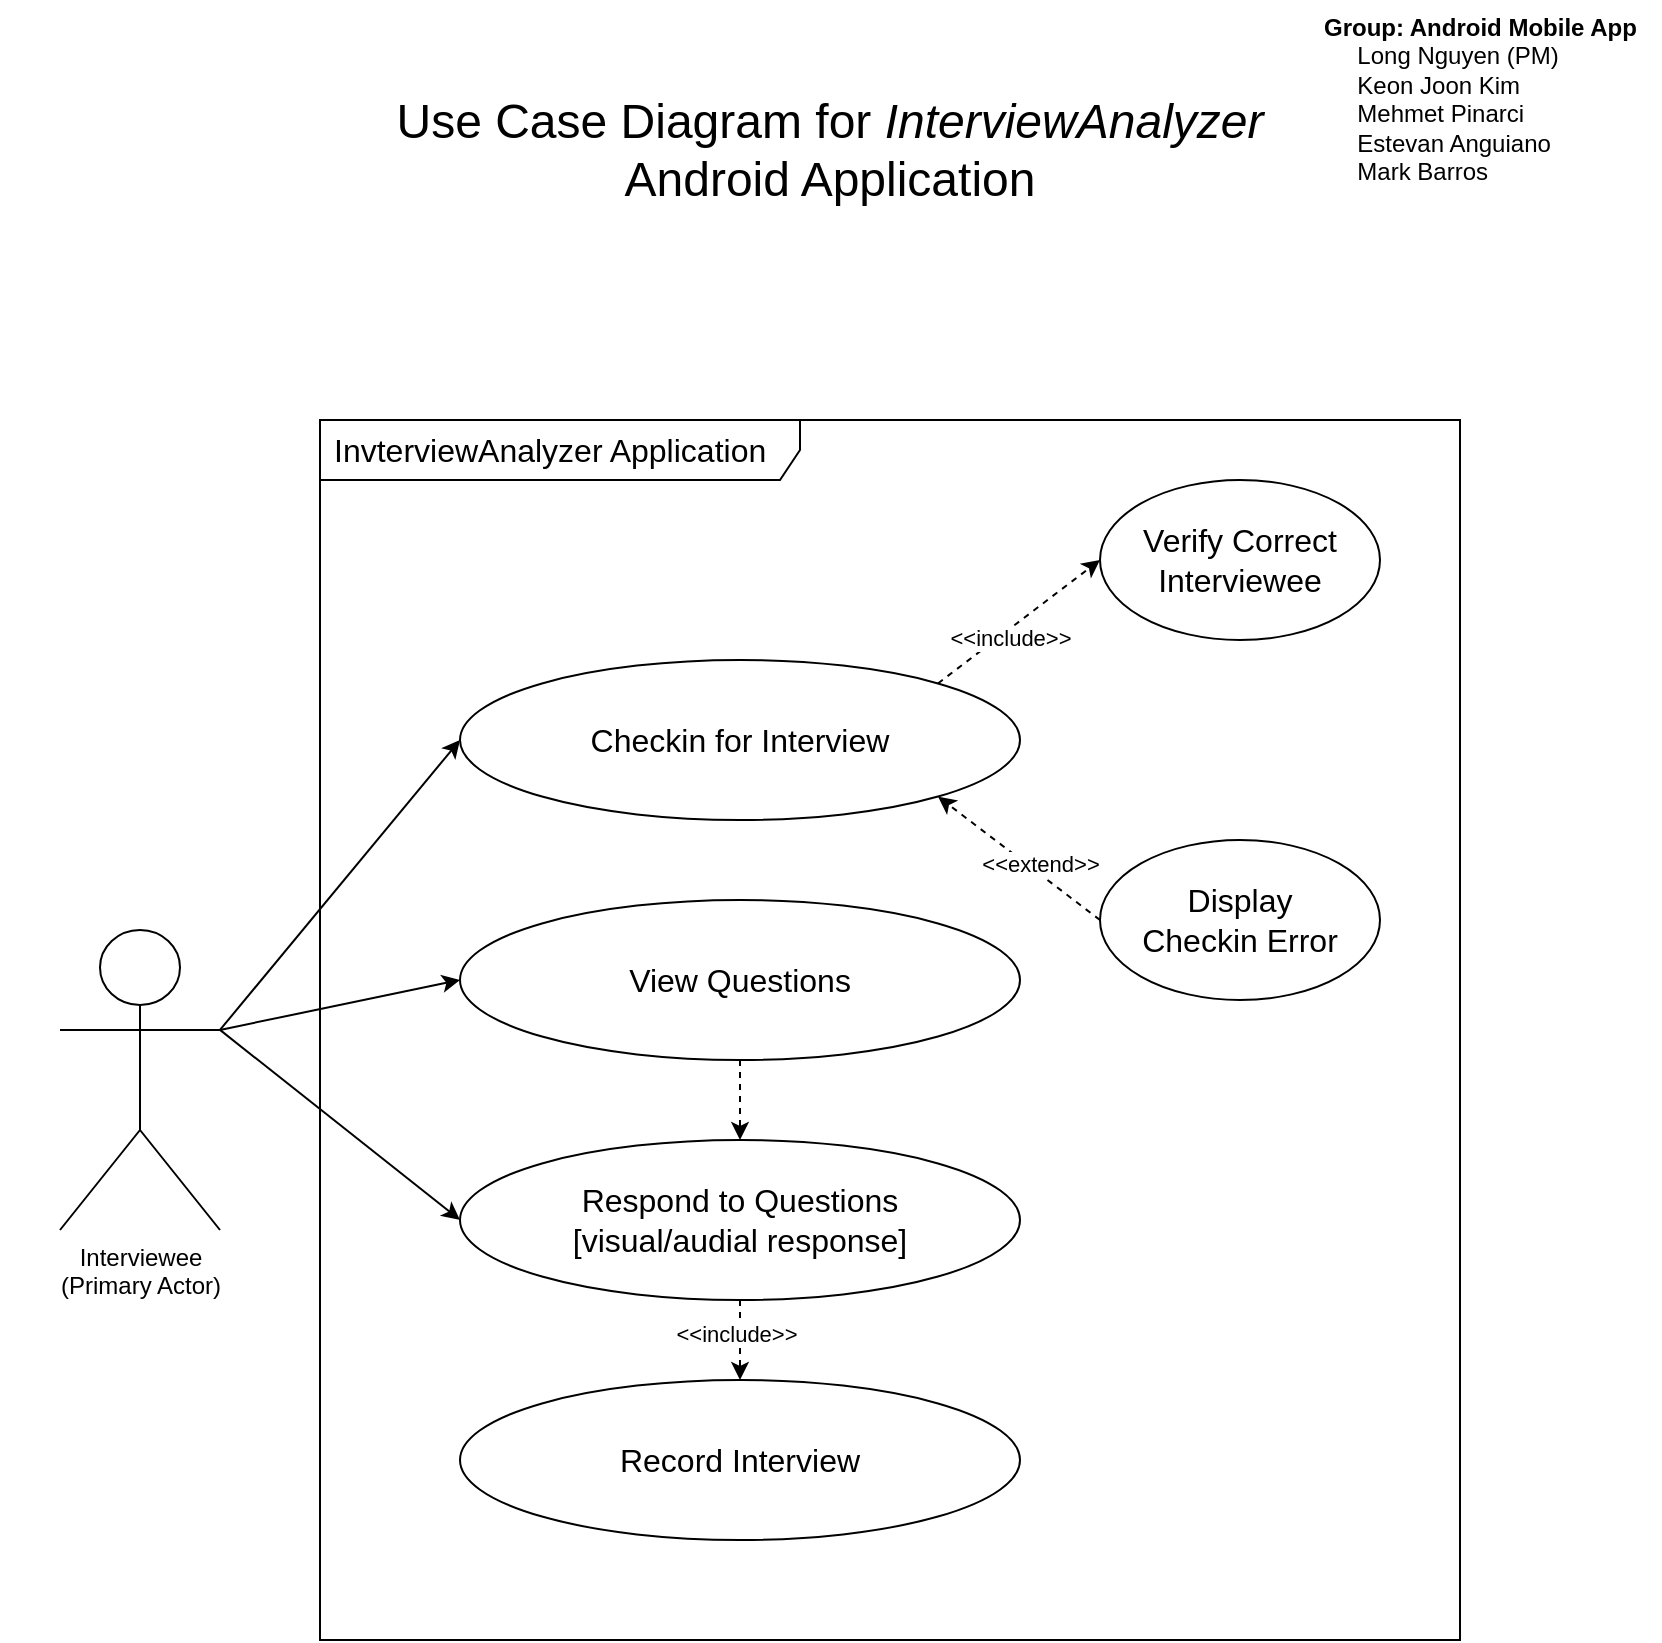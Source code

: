 <mxfile version="15.4.0" type="device"><diagram id="Aje7Hr5fXQtz03phCNrO" name="Page-1"><mxGraphModel dx="1422" dy="832" grid="1" gridSize="10" guides="1" tooltips="1" connect="1" arrows="1" fold="1" page="1" pageScale="1" pageWidth="850" pageHeight="1100" math="0" shadow="0"><root><mxCell id="0"/><mxCell id="1" parent="0"/><mxCell id="b48KNtoJ7188h38wfPZ2-1" value="Interviewee&lt;br&gt;(Primary Actor)" style="shape=umlActor;verticalLabelPosition=bottom;verticalAlign=top;html=1;outlineConnect=0;" parent="1" vertex="1"><mxGeometry x="40" y="475" width="80" height="150" as="geometry"/></mxCell><mxCell id="b48KNtoJ7188h38wfPZ2-3" value="&lt;font style=&quot;font-size: 16px&quot;&gt;InvterviewAnalyzer Application&lt;/font&gt;" style="shape=umlFrame;whiteSpace=wrap;html=1;width=240;height=30;boundedLbl=1;verticalAlign=middle;align=left;spacingLeft=5;" parent="1" vertex="1"><mxGeometry x="170" y="220" width="570" height="610" as="geometry"/></mxCell><mxCell id="b48KNtoJ7188h38wfPZ2-4" value="&lt;font style=&quot;font-size: 16px&quot;&gt;Checkin for Interview&lt;/font&gt;" style="ellipse;whiteSpace=wrap;html=1;" parent="1" vertex="1"><mxGeometry x="240" y="340" width="280" height="80" as="geometry"/></mxCell><mxCell id="b48KNtoJ7188h38wfPZ2-5" value="&lt;font style=&quot;font-size: 16px&quot;&gt;View Questions&lt;/font&gt;" style="ellipse;whiteSpace=wrap;html=1;" parent="1" vertex="1"><mxGeometry x="240" y="460" width="280" height="80" as="geometry"/></mxCell><mxCell id="b48KNtoJ7188h38wfPZ2-6" value="&lt;font style=&quot;font-size: 16px&quot;&gt;Respond to Questions&lt;br&gt;[visual/audial response]&lt;br&gt;&lt;/font&gt;" style="ellipse;whiteSpace=wrap;html=1;" parent="1" vertex="1"><mxGeometry x="240" y="580" width="280" height="80" as="geometry"/></mxCell><mxCell id="b48KNtoJ7188h38wfPZ2-7" value="&lt;font style=&quot;font-size: 16px&quot;&gt;Record Interview&lt;br&gt;&lt;/font&gt;" style="ellipse;whiteSpace=wrap;html=1;" parent="1" vertex="1"><mxGeometry x="240" y="700" width="280" height="80" as="geometry"/></mxCell><mxCell id="b48KNtoJ7188h38wfPZ2-8" value="" style="endArrow=classic;html=1;rounded=0;entryX=0;entryY=0.5;entryDx=0;entryDy=0;exitX=1;exitY=0.333;exitDx=0;exitDy=0;exitPerimeter=0;" parent="1" source="b48KNtoJ7188h38wfPZ2-1" target="b48KNtoJ7188h38wfPZ2-4" edge="1"><mxGeometry width="50" height="50" relative="1" as="geometry"><mxPoint x="120" y="560" as="sourcePoint"/><mxPoint x="170" y="510" as="targetPoint"/></mxGeometry></mxCell><mxCell id="b48KNtoJ7188h38wfPZ2-9" value="" style="endArrow=classic;html=1;rounded=0;entryX=0;entryY=0.5;entryDx=0;entryDy=0;exitX=1;exitY=0.333;exitDx=0;exitDy=0;exitPerimeter=0;" parent="1" source="b48KNtoJ7188h38wfPZ2-1" target="b48KNtoJ7188h38wfPZ2-5" edge="1"><mxGeometry width="50" height="50" relative="1" as="geometry"><mxPoint x="120" y="560" as="sourcePoint"/><mxPoint x="250" y="390" as="targetPoint"/></mxGeometry></mxCell><mxCell id="b48KNtoJ7188h38wfPZ2-10" value="" style="endArrow=classic;html=1;rounded=0;entryX=0;entryY=0.5;entryDx=0;entryDy=0;exitX=1;exitY=0.333;exitDx=0;exitDy=0;exitPerimeter=0;" parent="1" source="b48KNtoJ7188h38wfPZ2-1" target="b48KNtoJ7188h38wfPZ2-6" edge="1"><mxGeometry width="50" height="50" relative="1" as="geometry"><mxPoint x="120" y="560" as="sourcePoint"/><mxPoint x="250" y="510" as="targetPoint"/></mxGeometry></mxCell><mxCell id="b48KNtoJ7188h38wfPZ2-12" value="" style="endArrow=classic;html=1;rounded=0;exitX=0.5;exitY=1;exitDx=0;exitDy=0;dashed=1;" parent="1" source="b48KNtoJ7188h38wfPZ2-5" target="b48KNtoJ7188h38wfPZ2-6" edge="1"><mxGeometry width="50" height="50" relative="1" as="geometry"><mxPoint x="130" y="570" as="sourcePoint"/><mxPoint x="250" y="750" as="targetPoint"/></mxGeometry></mxCell><mxCell id="b48KNtoJ7188h38wfPZ2-13" value="&lt;font style=&quot;font-size: 24px&quot;&gt;Use Case Diagram for &lt;i&gt;InterviewAnalyzer&lt;br&gt;&lt;/i&gt;Android Application&lt;/font&gt;" style="text;html=1;strokeColor=none;fillColor=none;align=center;verticalAlign=middle;whiteSpace=wrap;rounded=0;" parent="1" vertex="1"><mxGeometry x="10" y="70" width="830" height="30" as="geometry"/></mxCell><mxCell id="ke5aIyOAQ5on_keJbuh--1" value="&lt;font style=&quot;font-size: 16px&quot;&gt;Verify Correct Interviewee&lt;/font&gt;" style="ellipse;whiteSpace=wrap;html=1;" parent="1" vertex="1"><mxGeometry x="560" y="250" width="140" height="80" as="geometry"/></mxCell><mxCell id="ke5aIyOAQ5on_keJbuh--2" value="&lt;font style=&quot;font-size: 16px&quot;&gt;Display&lt;br&gt;Checkin Error&lt;/font&gt;" style="ellipse;whiteSpace=wrap;html=1;" parent="1" vertex="1"><mxGeometry x="560" y="430" width="140" height="80" as="geometry"/></mxCell><mxCell id="ke5aIyOAQ5on_keJbuh--3" value="" style="endArrow=classic;startArrow=none;html=1;rounded=0;dashed=1;startFill=0;entryX=0;entryY=0.5;entryDx=0;entryDy=0;exitX=1;exitY=0;exitDx=0;exitDy=0;" parent="1" source="b48KNtoJ7188h38wfPZ2-4" target="ke5aIyOAQ5on_keJbuh--1" edge="1"><mxGeometry width="50" height="50" relative="1" as="geometry"><mxPoint x="580" y="350" as="sourcePoint"/><mxPoint x="590" y="290" as="targetPoint"/></mxGeometry></mxCell><mxCell id="ke5aIyOAQ5on_keJbuh--4" value="&amp;lt;&amp;lt;include&amp;gt;&amp;gt;" style="edgeLabel;html=1;align=center;verticalAlign=middle;resizable=0;points=[];" parent="ke5aIyOAQ5on_keJbuh--3" vertex="1" connectable="0"><mxGeometry x="-0.172" y="-3" relative="1" as="geometry"><mxPoint x="1" as="offset"/></mxGeometry></mxCell><mxCell id="ke5aIyOAQ5on_keJbuh--5" value="" style="endArrow=classic;startArrow=none;html=1;rounded=0;dashed=1;startFill=0;exitX=0;exitY=0.5;exitDx=0;exitDy=0;entryX=1;entryY=1;entryDx=0;entryDy=0;" parent="1" source="ke5aIyOAQ5on_keJbuh--2" target="b48KNtoJ7188h38wfPZ2-4" edge="1"><mxGeometry width="50" height="50" relative="1" as="geometry"><mxPoint x="690" y="470" as="sourcePoint"/><mxPoint x="600" y="480" as="targetPoint"/></mxGeometry></mxCell><mxCell id="ke5aIyOAQ5on_keJbuh--6" value="&amp;lt;&amp;lt;extend&amp;gt;&amp;gt;" style="edgeLabel;html=1;align=center;verticalAlign=middle;resizable=0;points=[];" parent="ke5aIyOAQ5on_keJbuh--5" vertex="1" connectable="0"><mxGeometry x="-0.172" y="-3" relative="1" as="geometry"><mxPoint x="1" as="offset"/></mxGeometry></mxCell><mxCell id="w0BnsoAsHy1OiYVHcjnn-1" value="" style="endArrow=classic;startArrow=none;html=1;rounded=0;dashed=1;startFill=0;entryX=0.5;entryY=0;entryDx=0;entryDy=0;exitX=0.5;exitY=1;exitDx=0;exitDy=0;" parent="1" source="b48KNtoJ7188h38wfPZ2-6" target="b48KNtoJ7188h38wfPZ2-7" edge="1"><mxGeometry width="50" height="50" relative="1" as="geometry"><mxPoint x="589.495" y="721.716" as="sourcePoint"/><mxPoint x="670.5" y="660" as="targetPoint"/></mxGeometry></mxCell><mxCell id="w0BnsoAsHy1OiYVHcjnn-2" value="&amp;lt;&amp;lt;include&amp;gt;&amp;gt;" style="edgeLabel;html=1;align=center;verticalAlign=middle;resizable=0;points=[];" parent="w0BnsoAsHy1OiYVHcjnn-1" vertex="1" connectable="0"><mxGeometry x="-0.172" y="-3" relative="1" as="geometry"><mxPoint x="1" as="offset"/></mxGeometry></mxCell><mxCell id="ZiL49ma0eeTgVe2qBeaN-1" value="&lt;b&gt;Group: Android Mobile App&lt;/b&gt;&amp;nbsp;&lt;br&gt;&amp;nbsp; &amp;nbsp; &amp;nbsp;Long Nguyen (PM)&lt;br&gt;&amp;nbsp; &amp;nbsp; &amp;nbsp;Keon Joon Kim&lt;br&gt;&amp;nbsp; &amp;nbsp; &amp;nbsp;Mehmet Pinarci&lt;br&gt;&amp;nbsp; &amp;nbsp; &amp;nbsp;Estevan Anguiano&lt;br&gt;&amp;nbsp; &amp;nbsp; &amp;nbsp;Mark Barros" style="text;html=1;strokeColor=none;fillColor=none;align=left;verticalAlign=top;whiteSpace=wrap;rounded=0;" parent="1" vertex="1"><mxGeometry x="670" y="10" width="170" height="100" as="geometry"/></mxCell></root></mxGraphModel></diagram></mxfile>